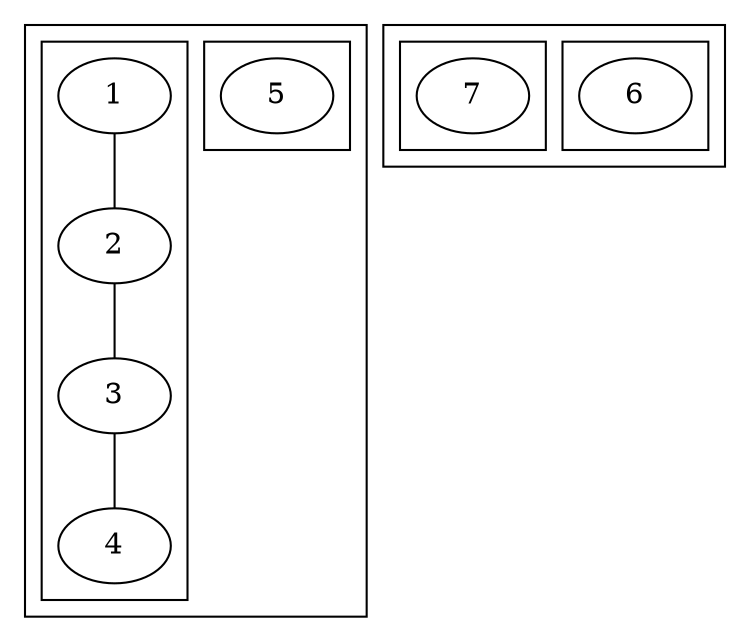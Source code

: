 graph G
{
    1 -- 2;
    2 -- 3;
    3 -- 4;

    //5 -- {1 2 3 4};
    //6 -- {1 2 3 4};

    subgraph cluster_1
    {
        6;
        7;
        subgraph cluster_1a
        {
            6;
        }
        subgraph cluster_1b
        {
            7;
        }
    }
    subgraph cluster_2
    {
        1;
        2;
        3;
        4;
        5;
        subgraph cluster_3
        {
            5;
        }
        subgraph cluster_4
        {
            1;
            2;
            3;
            4;
        }
    }
}
